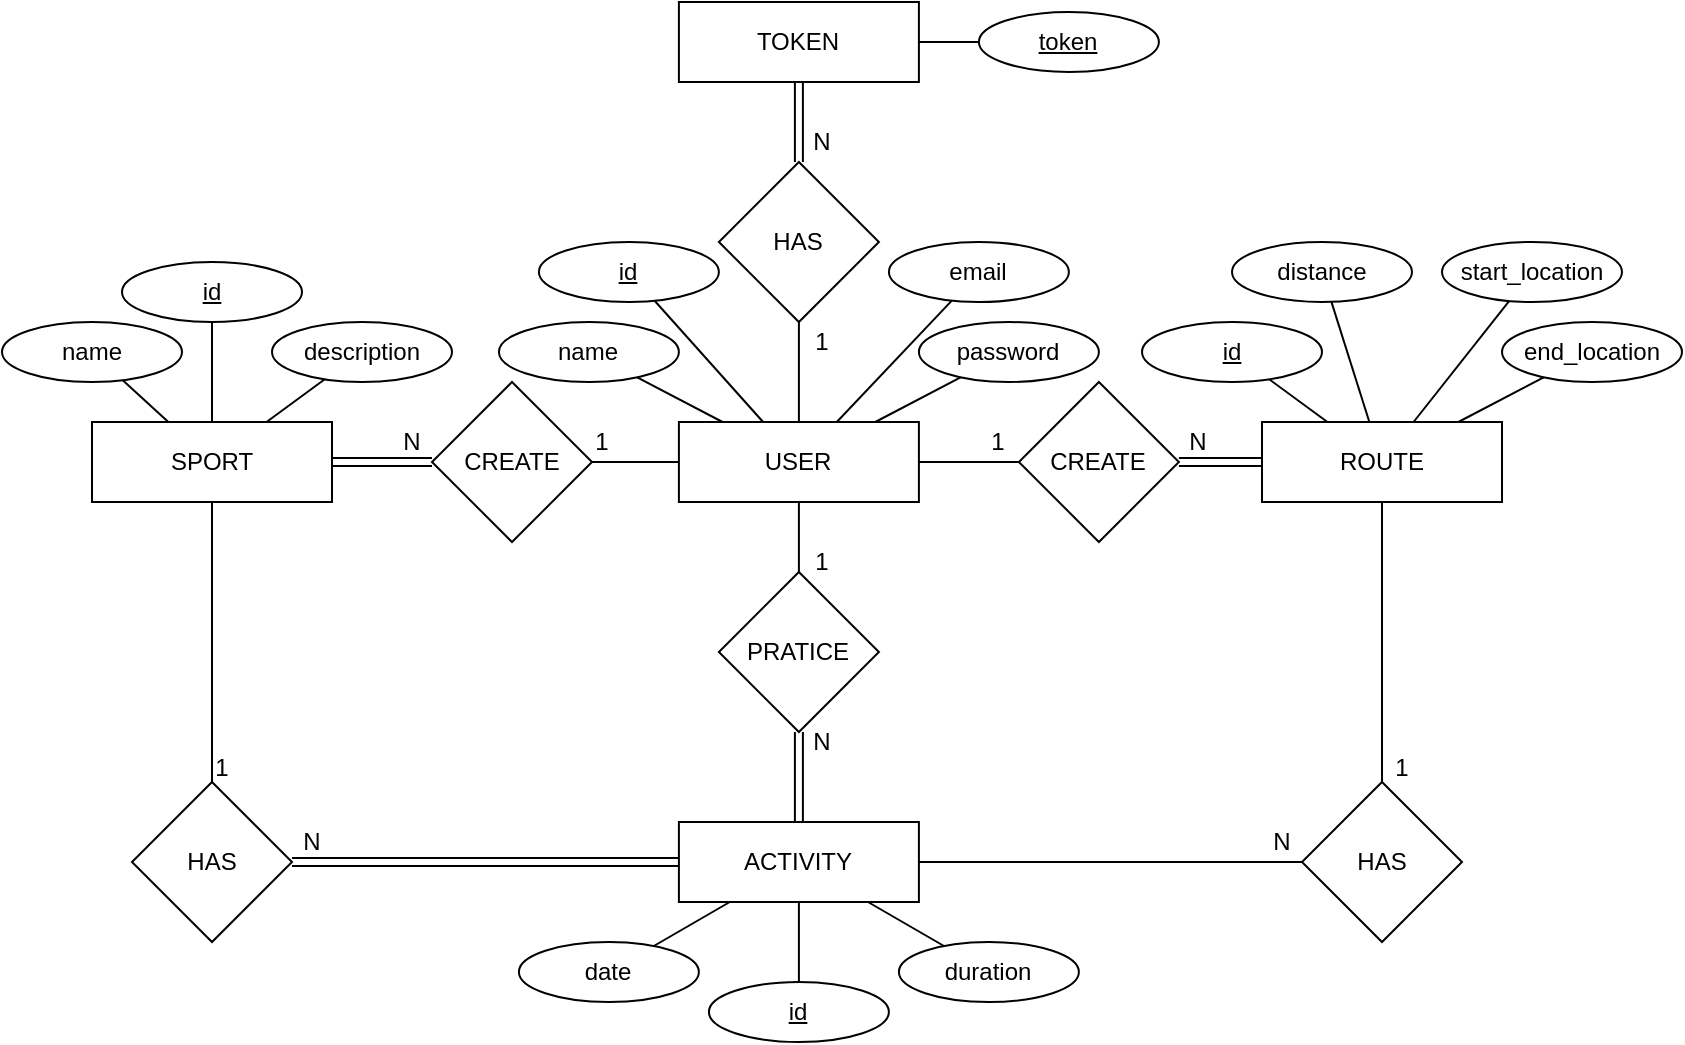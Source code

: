 <mxfile version="18.0.6" type="device"><diagram id="RNO-MUVeYh6X1f2wEjuQ" name="Page-1"><mxGraphModel dx="1102" dy="857" grid="1" gridSize="10" guides="1" tooltips="1" connect="1" arrows="1" fold="1" page="1" pageScale="1" pageWidth="850" pageHeight="1100" math="0" shadow="0"><root><mxCell id="0"/><mxCell id="1" parent="0"/><mxCell id="vp8esC1iI4rONQ47Ldl6-1" value="USER" style="rounded=0;whiteSpace=wrap;html=1;" parent="1" vertex="1"><mxGeometry x="338.45" y="250" width="120" height="40" as="geometry"/></mxCell><mxCell id="vp8esC1iI4rONQ47Ldl6-2" value="SPORT" style="rounded=0;whiteSpace=wrap;html=1;" parent="1" vertex="1"><mxGeometry x="45" y="250" width="120" height="40" as="geometry"/></mxCell><mxCell id="vp8esC1iI4rONQ47Ldl6-3" value="ROUTE" style="rounded=0;whiteSpace=wrap;html=1;" parent="1" vertex="1"><mxGeometry x="630" y="250" width="120" height="40" as="geometry"/></mxCell><mxCell id="vp8esC1iI4rONQ47Ldl6-4" value="ACTIVITY" style="rounded=0;whiteSpace=wrap;html=1;" parent="1" vertex="1"><mxGeometry x="338.45" y="450" width="120" height="40" as="geometry"/></mxCell><mxCell id="vp8esC1iI4rONQ47Ldl6-5" value="&lt;u&gt;id&lt;/u&gt;" style="ellipse;whiteSpace=wrap;html=1;" parent="1" vertex="1"><mxGeometry x="268.45" y="160" width="90" height="30" as="geometry"/></mxCell><mxCell id="vp8esC1iI4rONQ47Ldl6-6" value="name" style="ellipse;whiteSpace=wrap;html=1;" parent="1" vertex="1"><mxGeometry x="248.45" y="200" width="90" height="30" as="geometry"/></mxCell><mxCell id="vp8esC1iI4rONQ47Ldl6-7" value="email" style="ellipse;whiteSpace=wrap;html=1;" parent="1" vertex="1"><mxGeometry x="443.45" y="160" width="90" height="30" as="geometry"/></mxCell><mxCell id="vp8esC1iI4rONQ47Ldl6-8" value="" style="endArrow=none;html=1;rounded=0;" parent="1" source="vp8esC1iI4rONQ47Ldl6-1" target="vp8esC1iI4rONQ47Ldl6-6" edge="1"><mxGeometry width="50" height="50" relative="1" as="geometry"><mxPoint x="388.45" y="490" as="sourcePoint"/><mxPoint x="329.998" y="228.168" as="targetPoint"/></mxGeometry></mxCell><mxCell id="vp8esC1iI4rONQ47Ldl6-9" value="" style="endArrow=none;html=1;rounded=0;" parent="1" source="vp8esC1iI4rONQ47Ldl6-1" target="vp8esC1iI4rONQ47Ldl6-5" edge="1"><mxGeometry width="50" height="50" relative="1" as="geometry"><mxPoint x="370.268" y="260" as="sourcePoint"/><mxPoint x="327.609" y="237.655" as="targetPoint"/></mxGeometry></mxCell><mxCell id="vp8esC1iI4rONQ47Ldl6-10" value="" style="endArrow=none;html=1;rounded=0;" parent="1" source="vp8esC1iI4rONQ47Ldl6-1" target="vp8esC1iI4rONQ47Ldl6-7" edge="1"><mxGeometry width="50" height="50" relative="1" as="geometry"><mxPoint x="408.45" y="260" as="sourcePoint"/><mxPoint x="408.45" y="200" as="targetPoint"/></mxGeometry></mxCell><mxCell id="vp8esC1iI4rONQ47Ldl6-11" value="&lt;u&gt;id&lt;/u&gt;" style="ellipse;whiteSpace=wrap;html=1;" parent="1" vertex="1"><mxGeometry x="60.0" y="170" width="90" height="30" as="geometry"/></mxCell><mxCell id="vp8esC1iI4rONQ47Ldl6-12" value="name" style="ellipse;whiteSpace=wrap;html=1;" parent="1" vertex="1"><mxGeometry y="200" width="90" height="30" as="geometry"/></mxCell><mxCell id="vp8esC1iI4rONQ47Ldl6-13" value="description" style="ellipse;whiteSpace=wrap;html=1;" parent="1" vertex="1"><mxGeometry x="135" y="200" width="90" height="30" as="geometry"/></mxCell><mxCell id="vp8esC1iI4rONQ47Ldl6-14" value="" style="endArrow=none;html=1;rounded=0;" parent="1" source="vp8esC1iI4rONQ47Ldl6-2" target="vp8esC1iI4rONQ47Ldl6-12" edge="1"><mxGeometry width="50" height="50" relative="1" as="geometry"><mxPoint x="82.273" y="100" as="sourcePoint"/><mxPoint x="46.548" y="78.168" as="targetPoint"/></mxGeometry></mxCell><mxCell id="vp8esC1iI4rONQ47Ldl6-15" value="" style="endArrow=none;html=1;rounded=0;" parent="1" source="vp8esC1iI4rONQ47Ldl6-2" target="vp8esC1iI4rONQ47Ldl6-11" edge="1"><mxGeometry width="50" height="50" relative="1" as="geometry"><mxPoint x="82.273" y="300" as="sourcePoint"/><mxPoint x="46.548" y="321.832" as="targetPoint"/></mxGeometry></mxCell><mxCell id="vp8esC1iI4rONQ47Ldl6-16" value="" style="endArrow=none;html=1;rounded=0;" parent="1" source="vp8esC1iI4rONQ47Ldl6-2" target="vp8esC1iI4rONQ47Ldl6-13" edge="1"><mxGeometry width="50" height="50" relative="1" as="geometry"><mxPoint x="115.0" y="300" as="sourcePoint"/><mxPoint x="173.452" y="311.832" as="targetPoint"/></mxGeometry></mxCell><mxCell id="vp8esC1iI4rONQ47Ldl6-18" value="&lt;u&gt;id&lt;/u&gt;" style="ellipse;whiteSpace=wrap;html=1;" parent="1" vertex="1"><mxGeometry x="570" y="200" width="90" height="30" as="geometry"/></mxCell><mxCell id="vp8esC1iI4rONQ47Ldl6-19" value="start_location" style="ellipse;whiteSpace=wrap;html=1;" parent="1" vertex="1"><mxGeometry x="720" y="160" width="90" height="30" as="geometry"/></mxCell><mxCell id="vp8esC1iI4rONQ47Ldl6-20" value="end_location" style="ellipse;whiteSpace=wrap;html=1;" parent="1" vertex="1"><mxGeometry x="750" y="200" width="90" height="30" as="geometry"/></mxCell><mxCell id="vp8esC1iI4rONQ47Ldl6-21" value="distance" style="ellipse;whiteSpace=wrap;html=1;" parent="1" vertex="1"><mxGeometry x="615" y="160" width="90" height="30" as="geometry"/></mxCell><mxCell id="vp8esC1iI4rONQ47Ldl6-22" value="" style="endArrow=none;html=1;rounded=0;" parent="1" source="vp8esC1iI4rONQ47Ldl6-3" target="vp8esC1iI4rONQ47Ldl6-18" edge="1"><mxGeometry width="50" height="50" relative="1" as="geometry"><mxPoint x="412.727" y="260" as="sourcePoint"/><mxPoint x="448.452" y="238.168" as="targetPoint"/></mxGeometry></mxCell><mxCell id="vp8esC1iI4rONQ47Ldl6-23" value="" style="endArrow=none;html=1;rounded=0;" parent="1" source="vp8esC1iI4rONQ47Ldl6-3" target="vp8esC1iI4rONQ47Ldl6-21" edge="1"><mxGeometry width="50" height="50" relative="1" as="geometry"><mxPoint x="690" y="260" as="sourcePoint"/><mxPoint x="651.494" y="238.956" as="targetPoint"/></mxGeometry></mxCell><mxCell id="vp8esC1iI4rONQ47Ldl6-24" value="" style="endArrow=none;html=1;rounded=0;" parent="1" source="vp8esC1iI4rONQ47Ldl6-3" target="vp8esC1iI4rONQ47Ldl6-19" edge="1"><mxGeometry width="50" height="50" relative="1" as="geometry"><mxPoint x="700" y="270" as="sourcePoint"/><mxPoint x="675.258" y="199.897" as="targetPoint"/></mxGeometry></mxCell><mxCell id="vp8esC1iI4rONQ47Ldl6-25" value="" style="endArrow=none;html=1;rounded=0;" parent="1" source="vp8esC1iI4rONQ47Ldl6-3" target="vp8esC1iI4rONQ47Ldl6-20" edge="1"><mxGeometry width="50" height="50" relative="1" as="geometry"><mxPoint x="693.684" y="260" as="sourcePoint"/><mxPoint x="674.711" y="199.918" as="targetPoint"/></mxGeometry></mxCell><mxCell id="vp8esC1iI4rONQ47Ldl6-26" value="&lt;u&gt;id&lt;/u&gt;" style="ellipse;whiteSpace=wrap;html=1;" parent="1" vertex="1"><mxGeometry x="353.45" y="530" width="90" height="30" as="geometry"/></mxCell><mxCell id="vp8esC1iI4rONQ47Ldl6-27" value="date" style="ellipse;whiteSpace=wrap;html=1;" parent="1" vertex="1"><mxGeometry x="258.45" y="510" width="90" height="30" as="geometry"/></mxCell><mxCell id="vp8esC1iI4rONQ47Ldl6-28" value="duration" style="ellipse;whiteSpace=wrap;html=1;" parent="1" vertex="1"><mxGeometry x="448.45" y="510" width="90" height="30" as="geometry"/></mxCell><mxCell id="vp8esC1iI4rONQ47Ldl6-29" value="" style="endArrow=none;html=1;rounded=0;" parent="1" source="vp8esC1iI4rONQ47Ldl6-4" target="vp8esC1iI4rONQ47Ldl6-26" edge="1"><mxGeometry width="50" height="50" relative="1" as="geometry"><mxPoint x="88.45" y="500" as="sourcePoint"/><mxPoint x="88.45" y="540" as="targetPoint"/></mxGeometry></mxCell><mxCell id="vp8esC1iI4rONQ47Ldl6-30" value="" style="endArrow=none;html=1;rounded=0;" parent="1" source="vp8esC1iI4rONQ47Ldl6-4" target="vp8esC1iI4rONQ47Ldl6-27" edge="1"><mxGeometry width="50" height="50" relative="1" as="geometry"><mxPoint x="408.45" y="500" as="sourcePoint"/><mxPoint x="408.45" y="540" as="targetPoint"/></mxGeometry></mxCell><mxCell id="vp8esC1iI4rONQ47Ldl6-31" value="" style="endArrow=none;html=1;rounded=0;" parent="1" source="vp8esC1iI4rONQ47Ldl6-4" target="vp8esC1iI4rONQ47Ldl6-28" edge="1"><mxGeometry width="50" height="50" relative="1" as="geometry"><mxPoint x="370.268" y="500" as="sourcePoint"/><mxPoint x="327.609" y="522.345" as="targetPoint"/></mxGeometry></mxCell><mxCell id="vp8esC1iI4rONQ47Ldl6-32" value="CREATE" style="rhombus;whiteSpace=wrap;html=1;" parent="1" vertex="1"><mxGeometry x="215" y="230" width="80" height="80" as="geometry"/></mxCell><mxCell id="vp8esC1iI4rONQ47Ldl6-35" value="" style="endArrow=none;html=1;rounded=0;shape=link;" parent="1" source="vp8esC1iI4rONQ47Ldl6-32" target="vp8esC1iI4rONQ47Ldl6-2" edge="1"><mxGeometry width="50" height="50" relative="1" as="geometry"><mxPoint x="85.0" y="140" as="sourcePoint"/><mxPoint x="85.0" y="160" as="targetPoint"/></mxGeometry></mxCell><mxCell id="vp8esC1iI4rONQ47Ldl6-36" value="1" style="text;html=1;strokeColor=none;fillColor=none;align=center;verticalAlign=middle;whiteSpace=wrap;rounded=0;" parent="1" vertex="1"><mxGeometry x="290" y="245" width="20" height="30" as="geometry"/></mxCell><mxCell id="vp8esC1iI4rONQ47Ldl6-37" value="N" style="text;html=1;strokeColor=none;fillColor=none;align=center;verticalAlign=middle;whiteSpace=wrap;rounded=0;" parent="1" vertex="1"><mxGeometry x="195" y="245" width="20" height="30" as="geometry"/></mxCell><mxCell id="vp8esC1iI4rONQ47Ldl6-38" value="CREATE" style="rhombus;whiteSpace=wrap;html=1;" parent="1" vertex="1"><mxGeometry x="508.45" y="230" width="80" height="80" as="geometry"/></mxCell><mxCell id="vp8esC1iI4rONQ47Ldl6-39" value="" style="endArrow=none;html=1;rounded=0;" parent="1" source="vp8esC1iI4rONQ47Ldl6-1" target="vp8esC1iI4rONQ47Ldl6-38" edge="1"><mxGeometry width="50" height="50" relative="1" as="geometry"><mxPoint x="222.727" y="260" as="sourcePoint"/><mxPoint x="258.452" y="238.168" as="targetPoint"/></mxGeometry></mxCell><mxCell id="vp8esC1iI4rONQ47Ldl6-40" value="" style="endArrow=none;html=1;rounded=0;exitX=1;exitY=0.5;exitDx=0;exitDy=0;shape=link;" parent="1" source="vp8esC1iI4rONQ47Ldl6-38" target="vp8esC1iI4rONQ47Ldl6-3" edge="1"><mxGeometry width="50" height="50" relative="1" as="geometry"><mxPoint x="540" y="270" as="sourcePoint"/><mxPoint x="470" y="280" as="targetPoint"/></mxGeometry></mxCell><mxCell id="vp8esC1iI4rONQ47Ldl6-41" value="1" style="text;html=1;strokeColor=none;fillColor=none;align=center;verticalAlign=middle;whiteSpace=wrap;rounded=0;" parent="1" vertex="1"><mxGeometry x="488.45" y="250" width="20" height="20" as="geometry"/></mxCell><mxCell id="vp8esC1iI4rONQ47Ldl6-42" value="N" style="text;html=1;strokeColor=none;fillColor=none;align=center;verticalAlign=middle;whiteSpace=wrap;rounded=0;" parent="1" vertex="1"><mxGeometry x="588.45" y="250" width="20" height="20" as="geometry"/></mxCell><mxCell id="vp8esC1iI4rONQ47Ldl6-43" value="PRATICE" style="rhombus;whiteSpace=wrap;html=1;" parent="1" vertex="1"><mxGeometry x="358.45" y="325" width="80" height="80" as="geometry"/></mxCell><mxCell id="vp8esC1iI4rONQ47Ldl6-44" value="" style="endArrow=none;html=1;rounded=0;" parent="1" source="vp8esC1iI4rONQ47Ldl6-1" target="vp8esC1iI4rONQ47Ldl6-43" edge="1"><mxGeometry width="50" height="50" relative="1" as="geometry"><mxPoint x="272.727" y="260" as="sourcePoint"/><mxPoint x="308.452" y="238.168" as="targetPoint"/></mxGeometry></mxCell><mxCell id="vp8esC1iI4rONQ47Ldl6-45" value="" style="endArrow=none;html=1;rounded=0;shape=link;" parent="1" source="vp8esC1iI4rONQ47Ldl6-43" target="vp8esC1iI4rONQ47Ldl6-4" edge="1"><mxGeometry width="50" height="50" relative="1" as="geometry"><mxPoint x="274" y="300" as="sourcePoint"/><mxPoint x="384.815" y="365.185" as="targetPoint"/></mxGeometry></mxCell><mxCell id="vp8esC1iI4rONQ47Ldl6-46" value="1" style="text;html=1;strokeColor=none;fillColor=none;align=center;verticalAlign=middle;whiteSpace=wrap;rounded=0;" parent="1" vertex="1"><mxGeometry x="400" y="310" width="20" height="20" as="geometry"/></mxCell><mxCell id="vp8esC1iI4rONQ47Ldl6-47" value="N" style="text;html=1;strokeColor=none;fillColor=none;align=center;verticalAlign=middle;whiteSpace=wrap;rounded=0;" parent="1" vertex="1"><mxGeometry x="400" y="400" width="20" height="20" as="geometry"/></mxCell><mxCell id="vp8esC1iI4rONQ47Ldl6-48" value="" style="endArrow=none;html=1;rounded=0;" parent="1" source="vp8esC1iI4rONQ47Ldl6-1" target="vp8esC1iI4rONQ47Ldl6-32" edge="1"><mxGeometry width="50" height="50" relative="1" as="geometry"><mxPoint x="205" y="280" as="sourcePoint"/><mxPoint x="145" y="280" as="targetPoint"/></mxGeometry></mxCell><mxCell id="vp8esC1iI4rONQ47Ldl6-49" value="HAS" style="rhombus;whiteSpace=wrap;html=1;" parent="1" vertex="1"><mxGeometry x="65" y="430" width="80" height="80" as="geometry"/></mxCell><mxCell id="vp8esC1iI4rONQ47Ldl6-50" value="" style="endArrow=none;html=1;rounded=0;strokeColor=default;" parent="1" source="vp8esC1iI4rONQ47Ldl6-49" target="vp8esC1iI4rONQ47Ldl6-2" edge="1"><mxGeometry width="50" height="50" relative="1" as="geometry"><mxPoint x="115" y="260" as="sourcePoint"/><mxPoint x="115" y="210" as="targetPoint"/></mxGeometry></mxCell><mxCell id="vp8esC1iI4rONQ47Ldl6-51" value="" style="endArrow=none;html=1;rounded=0;shape=link;" parent="1" source="vp8esC1iI4rONQ47Ldl6-49" target="vp8esC1iI4rONQ47Ldl6-4" edge="1"><mxGeometry width="50" height="50" relative="1" as="geometry"><mxPoint x="85" y="440" as="sourcePoint"/><mxPoint x="85" y="300" as="targetPoint"/></mxGeometry></mxCell><mxCell id="vp8esC1iI4rONQ47Ldl6-52" value="1" style="text;html=1;strokeColor=none;fillColor=none;align=center;verticalAlign=middle;whiteSpace=wrap;rounded=0;" parent="1" vertex="1"><mxGeometry x="100" y="410" width="20" height="25" as="geometry"/></mxCell><mxCell id="vp8esC1iI4rONQ47Ldl6-53" value="N" style="text;html=1;strokeColor=none;fillColor=none;align=center;verticalAlign=middle;whiteSpace=wrap;rounded=0;" parent="1" vertex="1"><mxGeometry x="145" y="450" width="20" height="20" as="geometry"/></mxCell><mxCell id="vp8esC1iI4rONQ47Ldl6-54" value="HAS" style="rhombus;whiteSpace=wrap;html=1;" parent="1" vertex="1"><mxGeometry x="650" y="430" width="80" height="80" as="geometry"/></mxCell><mxCell id="vp8esC1iI4rONQ47Ldl6-55" value="" style="endArrow=none;html=1;rounded=0;" parent="1" source="vp8esC1iI4rONQ47Ldl6-4" target="vp8esC1iI4rONQ47Ldl6-54" edge="1"><mxGeometry width="50" height="50" relative="1" as="geometry"><mxPoint x="75" y="480" as="sourcePoint"/><mxPoint x="298.45" y="480" as="targetPoint"/></mxGeometry></mxCell><mxCell id="vp8esC1iI4rONQ47Ldl6-56" value="" style="endArrow=none;html=1;rounded=0;" parent="1" source="vp8esC1iI4rONQ47Ldl6-54" target="vp8esC1iI4rONQ47Ldl6-3" edge="1"><mxGeometry width="50" height="50" relative="1" as="geometry"><mxPoint x="418.45" y="480" as="sourcePoint"/><mxPoint x="660" y="480" as="targetPoint"/></mxGeometry></mxCell><mxCell id="vp8esC1iI4rONQ47Ldl6-57" value="1" style="text;html=1;strokeColor=none;fillColor=none;align=center;verticalAlign=middle;whiteSpace=wrap;rounded=0;" parent="1" vertex="1"><mxGeometry x="690" y="410" width="20" height="25" as="geometry"/></mxCell><mxCell id="vp8esC1iI4rONQ47Ldl6-58" value="N" style="text;html=1;strokeColor=none;fillColor=none;align=center;verticalAlign=middle;whiteSpace=wrap;rounded=0;" parent="1" vertex="1"><mxGeometry x="630" y="450" width="20" height="20" as="geometry"/></mxCell><mxCell id="2" value="HAS" style="rhombus;whiteSpace=wrap;html=1;" parent="1" vertex="1"><mxGeometry x="358.45" y="120" width="80" height="80" as="geometry"/></mxCell><mxCell id="3" value="TOKEN" style="rounded=0;whiteSpace=wrap;html=1;" parent="1" vertex="1"><mxGeometry x="338.45" y="40" width="120" height="40" as="geometry"/></mxCell><mxCell id="4" value="" style="endArrow=none;html=1;rounded=0;" parent="1" source="2" target="vp8esC1iI4rONQ47Ldl6-1" edge="1"><mxGeometry width="50" height="50" relative="1" as="geometry"><mxPoint x="468.45" y="280" as="sourcePoint"/><mxPoint x="518.45" y="280" as="targetPoint"/></mxGeometry></mxCell><mxCell id="5" value="" style="endArrow=none;html=1;rounded=0;shape=link;" parent="1" source="2" target="3" edge="1"><mxGeometry width="50" height="50" relative="1" as="geometry"><mxPoint x="408.45" y="210" as="sourcePoint"/><mxPoint x="408.45" y="260" as="targetPoint"/></mxGeometry></mxCell><mxCell id="6" value="1" style="text;html=1;strokeColor=none;fillColor=none;align=center;verticalAlign=middle;whiteSpace=wrap;rounded=0;" parent="1" vertex="1"><mxGeometry x="400" y="200" width="20" height="20" as="geometry"/></mxCell><mxCell id="7" value="N" style="text;html=1;strokeColor=none;fillColor=none;align=center;verticalAlign=middle;whiteSpace=wrap;rounded=0;" parent="1" vertex="1"><mxGeometry x="400" y="100" width="20" height="20" as="geometry"/></mxCell><mxCell id="8" value="&lt;u&gt;token&lt;/u&gt;" style="ellipse;whiteSpace=wrap;html=1;" parent="1" vertex="1"><mxGeometry x="488.45" y="45" width="90" height="30" as="geometry"/></mxCell><mxCell id="9" value="" style="endArrow=none;html=1;rounded=0;" parent="1" source="3" target="8" edge="1"><mxGeometry width="50" height="50" relative="1" as="geometry"><mxPoint x="390.555" y="260" as="sourcePoint"/><mxPoint x="336.311" y="199.374" as="targetPoint"/></mxGeometry></mxCell><mxCell id="B_L894BqJ44xsIo7DaTf-9" value="password" style="ellipse;whiteSpace=wrap;html=1;" vertex="1" parent="1"><mxGeometry x="458.45" y="200" width="90" height="30" as="geometry"/></mxCell><mxCell id="B_L894BqJ44xsIo7DaTf-10" value="" style="endArrow=none;html=1;rounded=0;" edge="1" parent="1" source="vp8esC1iI4rONQ47Ldl6-1" target="B_L894BqJ44xsIo7DaTf-9"><mxGeometry width="50" height="50" relative="1" as="geometry"><mxPoint x="427.397" y="260" as="sourcePoint"/><mxPoint x="484.899" y="199.304" as="targetPoint"/></mxGeometry></mxCell></root></mxGraphModel></diagram></mxfile>